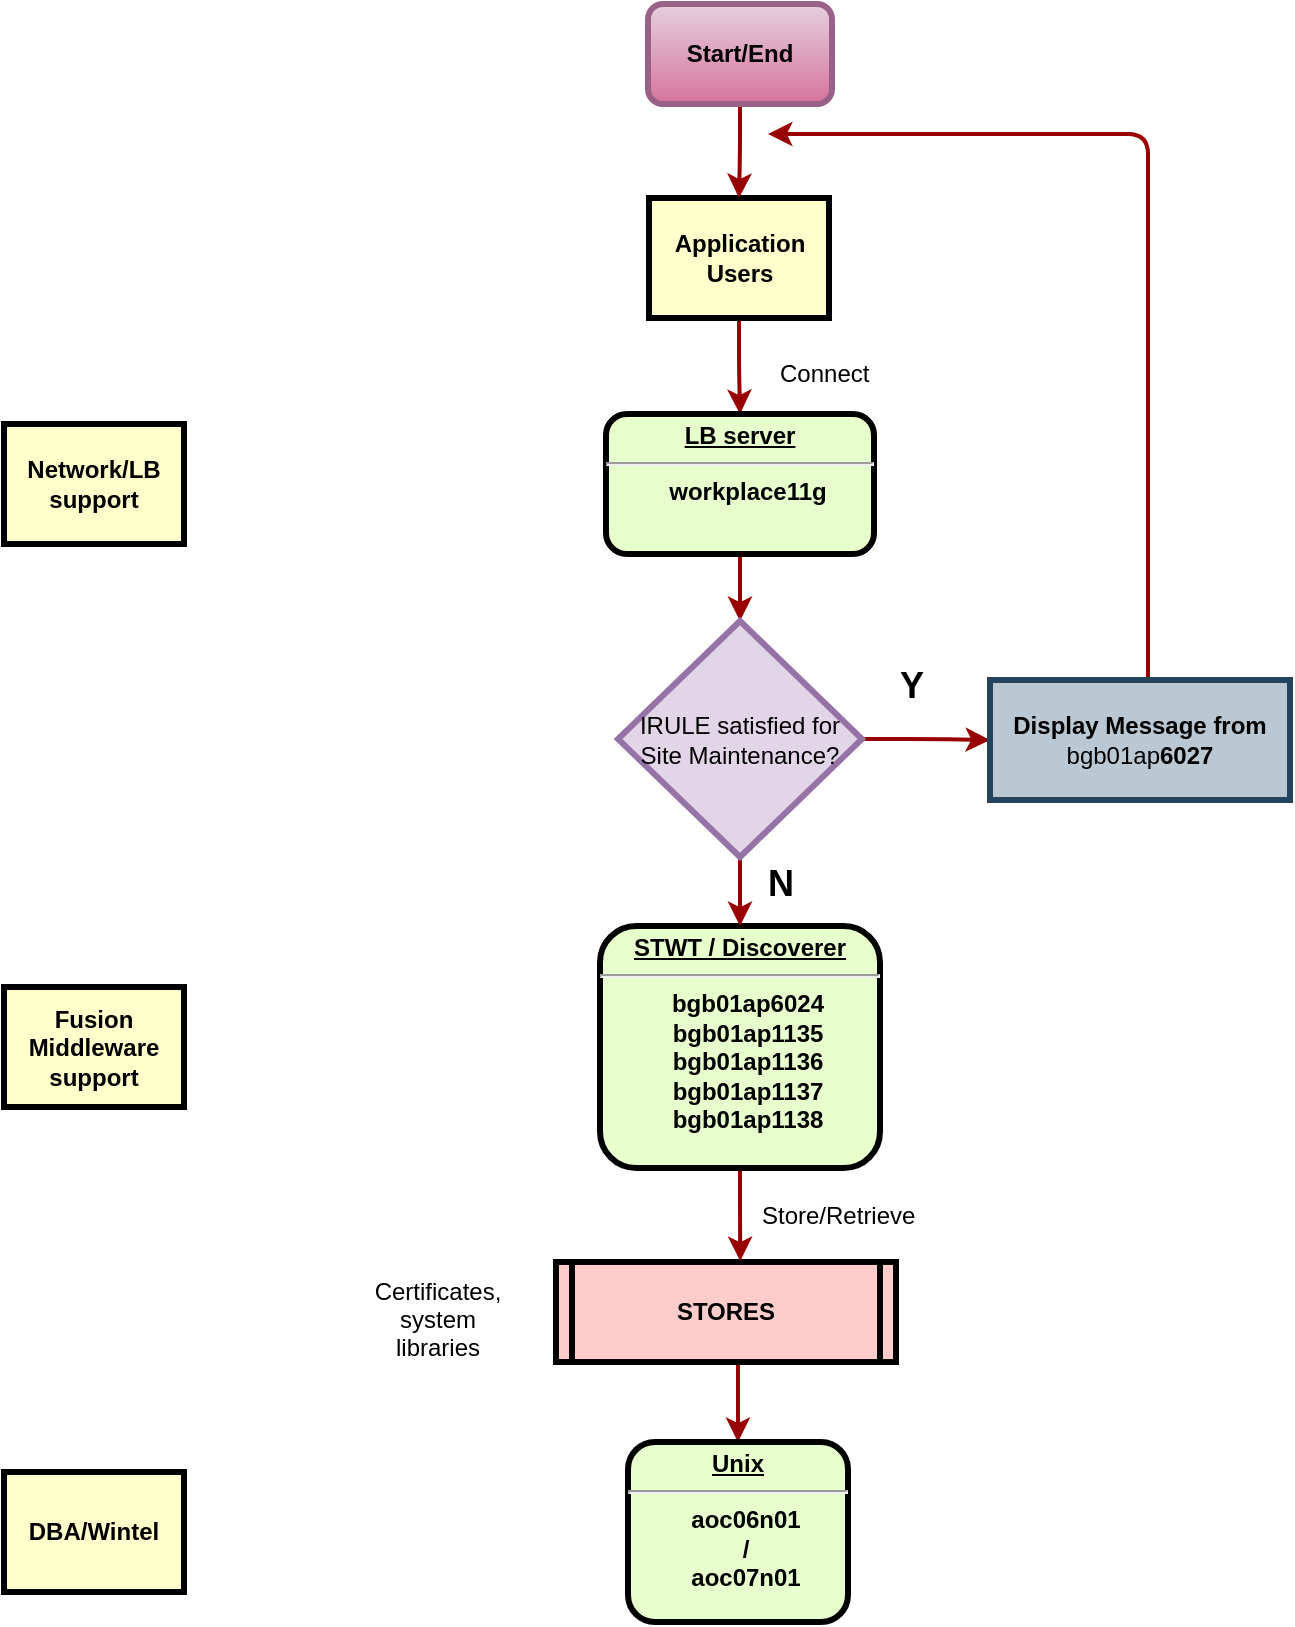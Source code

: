 <mxfile type="github" version="11.3.1" pages="1"><diagram name="Page-1" id="c7558073-3199-34d8-9f00-42111426c3f3"><mxGraphModel grid="1" shadow="0" math="0" background="#ffffff" pageHeight="1169" pageWidth="826" pageScale="1" page="0" fold="1" arrows="1" connect="1" tooltips="1" guides="1" gridSize="10" dy="845" dx="1553"><root><mxCell id="0" /><mxCell id="1" parent="0" /><mxCell id="umoRPomLZ84Xcw09sGHz-96" parent="1" style="edgeStyle=orthogonalEdgeStyle;rounded=1;orthogonalLoop=1;jettySize=auto;html=1;entryX=0.5;entryY=0;entryDx=0;entryDy=0;strokeColor=#990000;strokeWidth=2;" source="4" edge="1" target="iO27j5Ef1E7fmRN511DT-112"><mxGeometry as="geometry" relative="1" /></mxCell><mxCell value="Application Users" id="4" parent="1" style="whiteSpace=wrap;align=center;verticalAlign=middle;fontStyle=1;strokeWidth=3;fillColor=#FFFFCC" vertex="1"><mxGeometry as="geometry" height="60" width="90" y="112" x="350.5" /></mxCell><mxCell id="umoRPomLZ84Xcw09sGHz-102" parent="1" style="edgeStyle=orthogonalEdgeStyle;rounded=1;orthogonalLoop=1;jettySize=auto;html=1;entryX=0.5;entryY=0;entryDx=0;entryDy=0;strokeColor=#990000;strokeWidth=2;" source="5" edge="1" target="10"><mxGeometry as="geometry" relative="1"><Array as="points"><mxPoint y="700" x="395" /><mxPoint y="700" x="395" /></Array></mxGeometry></mxCell><mxCell value="STORES" id="5" parent="1" style="shape=process;whiteSpace=wrap;align=center;verticalAlign=middle;size=0.048;fontStyle=1;strokeWidth=3;fillColor=#FFCCCC" vertex="1"><mxGeometry as="geometry" height="50" width="170" y="644" x="304" /></mxCell><mxCell id="umoRPomLZ84Xcw09sGHz-101" parent="1" style="edgeStyle=orthogonalEdgeStyle;rounded=1;orthogonalLoop=1;jettySize=auto;html=1;exitX=0.5;exitY=1;exitDx=0;exitDy=0;entryX=0.542;entryY=-0.01;entryDx=0;entryDy=0;entryPerimeter=0;strokeColor=#990000;strokeWidth=2;" source="6" edge="1" target="5"><mxGeometry as="geometry" relative="1" /></mxCell><mxCell value="&lt;p style=&quot;margin: 4px 0px 0px ; text-align: center&quot;&gt;&lt;u&gt;STWT / Discoverer&lt;br&gt;&lt;/u&gt;&lt;/p&gt;&lt;u&gt;&lt;hr&gt;&lt;/u&gt;&lt;p style=&quot;margin: 0px 0px 0px 8px&quot;&gt;bgb01ap6024&lt;/p&gt;&lt;p style=&quot;margin: 0px 0px 0px 8px&quot;&gt;bgb01ap1135&lt;/p&gt;&lt;p style=&quot;margin: 0px 0px 0px 8px&quot;&gt;bgb01ap1136&lt;/p&gt;&lt;p style=&quot;margin: 0px 0px 0px 8px&quot;&gt;bgb01ap1137&lt;/p&gt;&lt;p style=&quot;margin: 0px 0px 0px 8px&quot;&gt;bgb01ap1138&lt;/p&gt;" id="6" parent="1" style="verticalAlign=middle;align=center;overflow=fill;fontSize=12;fontFamily=Helvetica;html=1;rounded=1;fontStyle=1;strokeWidth=3;fillColor=#E6FFCC" vertex="1"><mxGeometry as="geometry" height="121" width="140" y="476" x="326" /></mxCell><mxCell value="&lt;p style=&quot;margin: 4px 0px 0px ; text-align: center ; text-decoration: underline&quot;&gt;&lt;strong&gt;&lt;strong&gt;&lt;/strong&gt;Unix&lt;br&gt;&lt;/strong&gt;&lt;/p&gt;&lt;hr&gt;&lt;p style=&quot;margin: 0px 0px 0px 8px&quot;&gt;aoc06n01 &lt;/p&gt;&lt;p style=&quot;margin: 0px 0px 0px 8px&quot;&gt;/&lt;/p&gt;&lt;p style=&quot;margin: 0px 0px 0px 8px&quot;&gt;aoc07n01&lt;/p&gt;" id="10" parent="1" style="verticalAlign=middle;align=center;overflow=fill;fontSize=12;fontFamily=Helvetica;html=1;rounded=1;fontStyle=1;strokeWidth=3;fillColor=#E6FFCC" vertex="1"><mxGeometry as="geometry" height="90" width="110" y="734" x="340.0" /></mxCell><mxCell value="DBA/Wintel" id="14" parent="1" style="whiteSpace=wrap;align=center;verticalAlign=middle;fontStyle=1;strokeWidth=3;fillColor=#FFFFCC" vertex="1"><mxGeometry as="geometry" height="60" width="90" y="749.0" x="28.0" /></mxCell><mxCell value="Certificates,&#10;system&#10;libraries" id="91" parent="1" style="text;spacingTop=-5;align=center" vertex="1"><mxGeometry as="geometry" height="44" width="70" y="650" x="210" /></mxCell><mxCell value="Store/Retrieve" id="iO27j5Ef1E7fmRN511DT-101" parent="1" style="text;html=1;resizable=0;points=[];autosize=1;align=left;verticalAlign=top;spacingTop=-4;" vertex="1"><mxGeometry as="geometry" height="20" width="90" y="610.5" x="405" /></mxCell><mxCell id="umoRPomLZ84Xcw09sGHz-97" parent="1" style="edgeStyle=orthogonalEdgeStyle;rounded=1;orthogonalLoop=1;jettySize=auto;html=1;exitX=0.5;exitY=1;exitDx=0;exitDy=0;strokeColor=#990000;strokeWidth=2;" source="iO27j5Ef1E7fmRN511DT-112" edge="1" target="iO27j5Ef1E7fmRN511DT-129"><mxGeometry as="geometry" relative="1" /></mxCell><mxCell value="&lt;p style=&quot;margin: 4px 0px 0px ; text-align: center ; text-decoration: underline&quot;&gt;&lt;strong&gt;LB server&lt;br&gt;&lt;/strong&gt;&lt;/p&gt;&lt;hr&gt;&lt;p style=&quot;margin: 0px 0px 0px 8px&quot;&gt;workplace11g&lt;br&gt;&lt;/p&gt;&lt;p style=&quot;margin: 0px 0px 0px 8px&quot;&gt;&lt;br&gt;&lt;/p&gt;" id="iO27j5Ef1E7fmRN511DT-112" parent="1" style="verticalAlign=middle;align=center;overflow=fill;fontSize=12;fontFamily=Helvetica;html=1;rounded=1;fontStyle=1;strokeWidth=3;fillColor=#E6FFCC" vertex="1"><mxGeometry as="geometry" height="70" width="134" y="220" x="329" /></mxCell><mxCell value="Fusion Middleware support" id="iO27j5Ef1E7fmRN511DT-126" parent="1" style="whiteSpace=wrap;align=center;verticalAlign=middle;fontStyle=1;strokeWidth=3;fillColor=#FFFFCC" vertex="1"><mxGeometry as="geometry" height="60" width="90" y="506.5" x="28.0" /></mxCell><mxCell value="Network/LB support" id="iO27j5Ef1E7fmRN511DT-127" parent="1" style="whiteSpace=wrap;align=center;verticalAlign=middle;fontStyle=1;strokeWidth=3;fillColor=#FFFFCC" vertex="1"><mxGeometry as="geometry" height="60" width="90" y="225.0" x="28.0" /></mxCell><mxCell id="umoRPomLZ84Xcw09sGHz-98" parent="1" style="edgeStyle=orthogonalEdgeStyle;rounded=1;orthogonalLoop=1;jettySize=auto;html=1;strokeColor=#990000;strokeWidth=2;entryX=0;entryY=0.5;entryDx=0;entryDy=0;" source="iO27j5Ef1E7fmRN511DT-129" edge="1" target="iO27j5Ef1E7fmRN511DT-136"><mxGeometry as="geometry" relative="1"><mxPoint as="targetPoint" y="391" x="560" /></mxGeometry></mxCell><mxCell id="umoRPomLZ84Xcw09sGHz-100" parent="1" style="edgeStyle=orthogonalEdgeStyle;rounded=1;orthogonalLoop=1;jettySize=auto;html=1;exitX=0.5;exitY=1;exitDx=0;exitDy=0;strokeColor=#990000;strokeWidth=2;" source="iO27j5Ef1E7fmRN511DT-129" edge="1" target="6"><mxGeometry as="geometry" relative="1" /></mxCell><mxCell value="IRULE satisfied for Site Maintenance?" id="iO27j5Ef1E7fmRN511DT-129" parent="1" style="rhombus;whiteSpace=wrap;html=1;shadow=0;strokeColor=#9673a6;strokeWidth=3;fillColor=#e1d5e7;" vertex="1"><mxGeometry as="geometry" height="118" width="122" y="323.5" x="335" /></mxCell><mxCell id="umoRPomLZ84Xcw09sGHz-103" parent="1" style="edgeStyle=orthogonalEdgeStyle;rounded=1;orthogonalLoop=1;jettySize=auto;html=1;strokeColor=#990000;strokeWidth=2;" source="iO27j5Ef1E7fmRN511DT-136" edge="1"><mxGeometry as="geometry" relative="1"><mxPoint as="targetPoint" y="80" x="410" /><Array as="points"><mxPoint y="80" x="600" /></Array></mxGeometry></mxCell><mxCell value="&lt;strong&gt;Display Message from &lt;/strong&gt;bgb01ap&lt;strong&gt;6027&lt;/strong&gt;" id="iO27j5Ef1E7fmRN511DT-136" parent="1" style="rounded=0;whiteSpace=wrap;html=1;shadow=0;strokeColor=#23445d;strokeWidth=3;fillColor=#bac8d3;" vertex="1"><mxGeometry as="geometry" height="60" width="150" y="353" x="521" /></mxCell><mxCell id="umoRPomLZ84Xcw09sGHz-95" parent="1" style="edgeStyle=orthogonalEdgeStyle;rounded=1;orthogonalLoop=1;jettySize=auto;html=1;strokeColor=#990000;strokeWidth=2;" source="iO27j5Ef1E7fmRN511DT-143" edge="1" target="4"><mxGeometry as="geometry" relative="1" /></mxCell><mxCell value="&lt;strong&gt;Start/End&lt;/strong&gt;" id="iO27j5Ef1E7fmRN511DT-143" parent="1" style="rounded=1;whiteSpace=wrap;html=1;shadow=0;strokeColor=#996185;strokeWidth=3;gradientColor=#d5739d;fillColor=#e6d0de;" vertex="1"><mxGeometry as="geometry" height="50" width="92" y="15" x="350" /></mxCell><mxCell id="iO27j5Ef1E7fmRN511DT-144" parent="1" style="edgeStyle=orthogonalEdgeStyle;rounded=1;orthogonalLoop=1;jettySize=auto;html=1;exitX=0.5;exitY=1;exitDx=0;exitDy=0;startArrow=open;startFill=0;strokeColor=#990000;strokeWidth=2;" source="iO27j5Ef1E7fmRN511DT-143" edge="1" target="iO27j5Ef1E7fmRN511DT-143"><mxGeometry as="geometry" relative="1" /></mxCell><mxCell value="&lt;font style=&quot;font-size: 18px&quot;&gt;&lt;strong&gt;Y&lt;/strong&gt;&lt;/font&gt;" id="KP4R7r05awN6-cUb-li--92" parent="1" style="text;html=1;resizable=0;points=[];autosize=1;align=left;verticalAlign=top;spacingTop=-4;" vertex="1"><mxGeometry as="geometry" height="20" width="30" y="343" x="474" /></mxCell><mxCell value="&lt;strong&gt;&lt;font style=&quot;font-size: 18px&quot;&gt;N&lt;/font&gt;&lt;/strong&gt;" id="umoRPomLZ84Xcw09sGHz-104" parent="1" style="text;html=1;resizable=0;points=[];autosize=1;align=left;verticalAlign=top;spacingTop=-4;shadow=1;" vertex="1"><mxGeometry as="geometry" height="20" width="30" y="441.5" x="408" /></mxCell><mxCell value="Connect" id="umoRPomLZ84Xcw09sGHz-105" parent="1" style="text;html=1;resizable=0;points=[];autosize=1;align=left;verticalAlign=top;spacingTop=-4;" vertex="1"><mxGeometry as="geometry" height="20" width="60" y="190" x="414" /></mxCell></root></mxGraphModel></diagram></mxfile>
